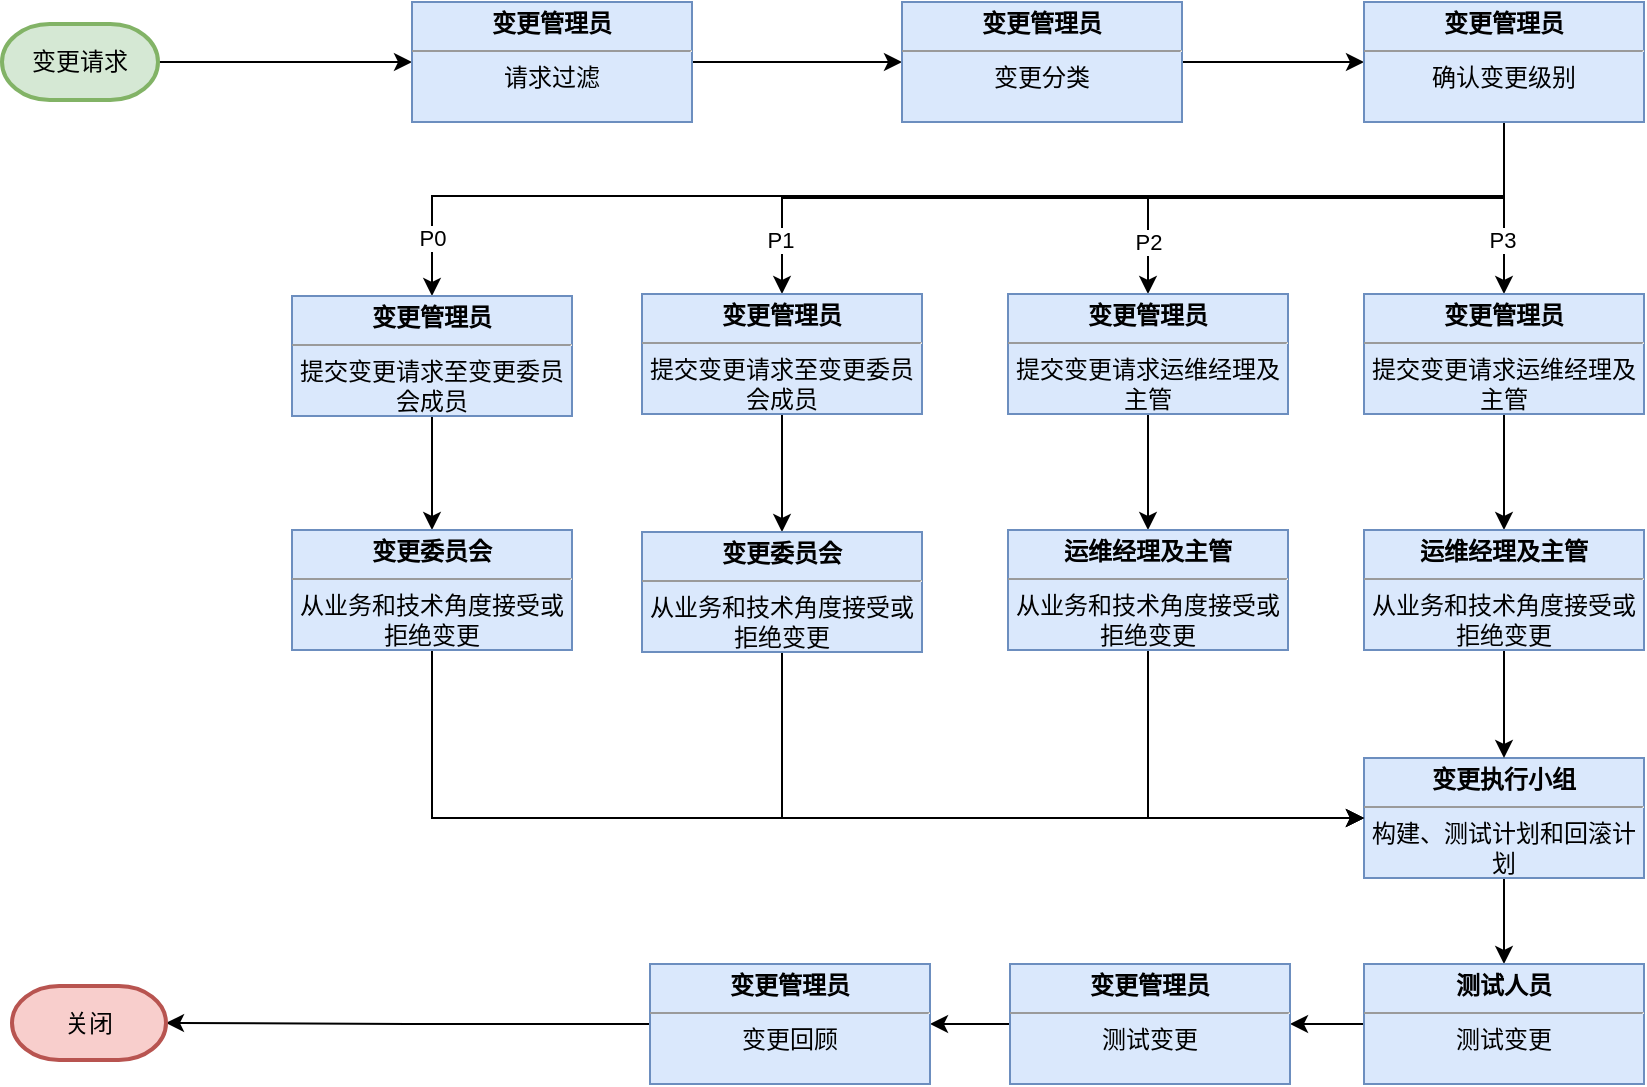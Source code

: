 <mxfile version="21.7.2" type="github">
  <diagram name="第 1 页" id="r8BKlPBKaMjwu3QvP3Yw">
    <mxGraphModel dx="1379" dy="756" grid="0" gridSize="10" guides="1" tooltips="1" connect="1" arrows="1" fold="1" page="0" pageScale="1" pageWidth="827" pageHeight="1169" math="0" shadow="0">
      <root>
        <mxCell id="0" />
        <mxCell id="1" parent="0" />
        <mxCell id="pQg7jKlTXWdwniI-N2uA-41" style="edgeStyle=orthogonalEdgeStyle;rounded=0;orthogonalLoop=1;jettySize=auto;html=1;exitX=1;exitY=0.5;exitDx=0;exitDy=0;exitPerimeter=0;entryX=0;entryY=0.5;entryDx=0;entryDy=0;" edge="1" parent="1" source="pQg7jKlTXWdwniI-N2uA-1" target="pQg7jKlTXWdwniI-N2uA-12">
          <mxGeometry relative="1" as="geometry" />
        </mxCell>
        <mxCell id="pQg7jKlTXWdwniI-N2uA-1" value="变更请求" style="strokeWidth=2;html=1;shape=mxgraph.flowchart.terminator;whiteSpace=wrap;fillColor=#d5e8d4;strokeColor=#82b366;" vertex="1" parent="1">
          <mxGeometry x="1" y="260" width="78" height="38" as="geometry" />
        </mxCell>
        <mxCell id="pQg7jKlTXWdwniI-N2uA-42" style="edgeStyle=orthogonalEdgeStyle;rounded=0;orthogonalLoop=1;jettySize=auto;html=1;exitX=1;exitY=0.5;exitDx=0;exitDy=0;entryX=0;entryY=0.5;entryDx=0;entryDy=0;" edge="1" parent="1" source="pQg7jKlTXWdwniI-N2uA-12" target="pQg7jKlTXWdwniI-N2uA-13">
          <mxGeometry relative="1" as="geometry" />
        </mxCell>
        <mxCell id="pQg7jKlTXWdwniI-N2uA-12" value="&lt;p style=&quot;margin:0px;margin-top:4px;text-align:center;&quot;&gt;&lt;b&gt;变更管理员&lt;/b&gt;&lt;/p&gt;&lt;hr size=&quot;1&quot;&gt;&lt;div style=&quot;text-align: center; height: 2px;&quot;&gt;请求过滤&lt;/div&gt;" style="verticalAlign=top;align=left;overflow=fill;fontSize=12;fontFamily=Helvetica;html=1;whiteSpace=wrap;fillColor=#dae8fc;strokeColor=#6c8ebf;" vertex="1" parent="1">
          <mxGeometry x="206" y="249" width="140" height="60" as="geometry" />
        </mxCell>
        <mxCell id="pQg7jKlTXWdwniI-N2uA-43" style="edgeStyle=orthogonalEdgeStyle;rounded=0;orthogonalLoop=1;jettySize=auto;html=1;exitX=1;exitY=0.5;exitDx=0;exitDy=0;entryX=0;entryY=0.5;entryDx=0;entryDy=0;" edge="1" parent="1" source="pQg7jKlTXWdwniI-N2uA-13" target="pQg7jKlTXWdwniI-N2uA-14">
          <mxGeometry relative="1" as="geometry" />
        </mxCell>
        <mxCell id="pQg7jKlTXWdwniI-N2uA-13" value="&lt;p style=&quot;margin:0px;margin-top:4px;text-align:center;&quot;&gt;&lt;b&gt;变更管理员&lt;/b&gt;&lt;/p&gt;&lt;hr size=&quot;1&quot;&gt;&lt;div style=&quot;text-align: center; height: 2px;&quot;&gt;变更分类&lt;/div&gt;" style="verticalAlign=top;align=left;overflow=fill;fontSize=12;fontFamily=Helvetica;html=1;whiteSpace=wrap;fillColor=#dae8fc;strokeColor=#6c8ebf;" vertex="1" parent="1">
          <mxGeometry x="451" y="249" width="140" height="60" as="geometry" />
        </mxCell>
        <mxCell id="pQg7jKlTXWdwniI-N2uA-16" value="" style="edgeStyle=orthogonalEdgeStyle;rounded=0;orthogonalLoop=1;jettySize=auto;html=1;" edge="1" parent="1" source="pQg7jKlTXWdwniI-N2uA-14" target="pQg7jKlTXWdwniI-N2uA-15">
          <mxGeometry relative="1" as="geometry" />
        </mxCell>
        <mxCell id="pQg7jKlTXWdwniI-N2uA-40" value="P3" style="edgeLabel;html=1;align=center;verticalAlign=middle;resizable=0;points=[];" vertex="1" connectable="0" parent="pQg7jKlTXWdwniI-N2uA-16">
          <mxGeometry x="0.35" relative="1" as="geometry">
            <mxPoint x="-1" y="1" as="offset" />
          </mxGeometry>
        </mxCell>
        <mxCell id="pQg7jKlTXWdwniI-N2uA-21" style="edgeStyle=orthogonalEdgeStyle;rounded=0;orthogonalLoop=1;jettySize=auto;html=1;entryX=0.5;entryY=0;entryDx=0;entryDy=0;" edge="1" parent="1" source="pQg7jKlTXWdwniI-N2uA-14" target="pQg7jKlTXWdwniI-N2uA-19">
          <mxGeometry relative="1" as="geometry">
            <Array as="points">
              <mxPoint x="752" y="346" />
              <mxPoint x="574" y="346" />
              <mxPoint x="574" y="386" />
            </Array>
          </mxGeometry>
        </mxCell>
        <mxCell id="pQg7jKlTXWdwniI-N2uA-39" value="P2" style="edgeLabel;html=1;align=center;verticalAlign=middle;resizable=0;points=[];" vertex="1" connectable="0" parent="pQg7jKlTXWdwniI-N2uA-21">
          <mxGeometry x="0.857" relative="1" as="geometry">
            <mxPoint y="-7" as="offset" />
          </mxGeometry>
        </mxCell>
        <mxCell id="pQg7jKlTXWdwniI-N2uA-22" style="edgeStyle=orthogonalEdgeStyle;rounded=0;orthogonalLoop=1;jettySize=auto;html=1;entryX=0.5;entryY=0;entryDx=0;entryDy=0;" edge="1" parent="1" source="pQg7jKlTXWdwniI-N2uA-14" target="pQg7jKlTXWdwniI-N2uA-20">
          <mxGeometry relative="1" as="geometry">
            <Array as="points">
              <mxPoint x="752" y="346" />
              <mxPoint x="216" y="346" />
            </Array>
          </mxGeometry>
        </mxCell>
        <mxCell id="pQg7jKlTXWdwniI-N2uA-33" value="P0" style="edgeLabel;html=1;align=center;verticalAlign=middle;resizable=0;points=[];" vertex="1" connectable="0" parent="pQg7jKlTXWdwniI-N2uA-22">
          <mxGeometry x="0.894" relative="1" as="geometry">
            <mxPoint y="4" as="offset" />
          </mxGeometry>
        </mxCell>
        <mxCell id="pQg7jKlTXWdwniI-N2uA-52" style="edgeStyle=orthogonalEdgeStyle;rounded=0;orthogonalLoop=1;jettySize=auto;html=1;exitX=0.5;exitY=1;exitDx=0;exitDy=0;entryX=0.5;entryY=0;entryDx=0;entryDy=0;" edge="1" parent="1" source="pQg7jKlTXWdwniI-N2uA-14" target="pQg7jKlTXWdwniI-N2uA-35">
          <mxGeometry relative="1" as="geometry">
            <Array as="points">
              <mxPoint x="752" y="347" />
              <mxPoint x="391" y="347" />
            </Array>
          </mxGeometry>
        </mxCell>
        <mxCell id="pQg7jKlTXWdwniI-N2uA-53" value="P1" style="edgeLabel;html=1;align=center;verticalAlign=middle;resizable=0;points=[];" vertex="1" connectable="0" parent="pQg7jKlTXWdwniI-N2uA-52">
          <mxGeometry x="0.877" y="-1" relative="1" as="geometry">
            <mxPoint as="offset" />
          </mxGeometry>
        </mxCell>
        <mxCell id="pQg7jKlTXWdwniI-N2uA-14" value="&lt;p style=&quot;margin:0px;margin-top:4px;text-align:center;&quot;&gt;&lt;b&gt;变更管理员&lt;/b&gt;&lt;/p&gt;&lt;hr size=&quot;1&quot;&gt;&lt;div style=&quot;text-align: center; height: 2px;&quot;&gt;确认变更级别&lt;/div&gt;" style="verticalAlign=top;align=left;overflow=fill;fontSize=12;fontFamily=Helvetica;html=1;whiteSpace=wrap;fillColor=#dae8fc;strokeColor=#6c8ebf;" vertex="1" parent="1">
          <mxGeometry x="682" y="249" width="140" height="60" as="geometry" />
        </mxCell>
        <mxCell id="pQg7jKlTXWdwniI-N2uA-51" style="edgeStyle=orthogonalEdgeStyle;rounded=0;orthogonalLoop=1;jettySize=auto;html=1;exitX=0.5;exitY=1;exitDx=0;exitDy=0;entryX=0.5;entryY=0;entryDx=0;entryDy=0;" edge="1" parent="1" source="pQg7jKlTXWdwniI-N2uA-15" target="pQg7jKlTXWdwniI-N2uA-50">
          <mxGeometry relative="1" as="geometry" />
        </mxCell>
        <mxCell id="pQg7jKlTXWdwniI-N2uA-15" value="&lt;p style=&quot;margin:0px;margin-top:4px;text-align:center;&quot;&gt;&lt;b&gt;变更管理员&lt;/b&gt;&lt;/p&gt;&lt;hr size=&quot;1&quot;&gt;&lt;div style=&quot;text-align: center; height: 2px;&quot;&gt;提交变更请求运维经理及主管&lt;br&gt;&lt;/div&gt;" style="verticalAlign=top;align=left;overflow=fill;fontSize=12;fontFamily=Helvetica;html=1;whiteSpace=wrap;fillColor=#dae8fc;strokeColor=#6c8ebf;" vertex="1" parent="1">
          <mxGeometry x="682" y="395" width="140" height="60" as="geometry" />
        </mxCell>
        <mxCell id="pQg7jKlTXWdwniI-N2uA-24" value="" style="edgeStyle=orthogonalEdgeStyle;rounded=0;orthogonalLoop=1;jettySize=auto;html=1;" edge="1" parent="1" source="pQg7jKlTXWdwniI-N2uA-17" target="pQg7jKlTXWdwniI-N2uA-23">
          <mxGeometry relative="1" as="geometry" />
        </mxCell>
        <mxCell id="pQg7jKlTXWdwniI-N2uA-17" value="&lt;p style=&quot;margin:0px;margin-top:4px;text-align:center;&quot;&gt;&lt;b&gt;变更执行小组&lt;/b&gt;&lt;/p&gt;&lt;hr size=&quot;1&quot;&gt;&lt;div style=&quot;text-align: center; height: 2px;&quot;&gt;构建、测试计划和回滚计划&lt;/div&gt;" style="verticalAlign=top;align=left;overflow=fill;fontSize=12;fontFamily=Helvetica;html=1;whiteSpace=wrap;fillColor=#dae8fc;strokeColor=#6c8ebf;" vertex="1" parent="1">
          <mxGeometry x="682" y="627" width="140" height="60" as="geometry" />
        </mxCell>
        <mxCell id="pQg7jKlTXWdwniI-N2uA-49" value="" style="edgeStyle=orthogonalEdgeStyle;rounded=0;orthogonalLoop=1;jettySize=auto;html=1;" edge="1" parent="1" source="pQg7jKlTXWdwniI-N2uA-19" target="pQg7jKlTXWdwniI-N2uA-48">
          <mxGeometry relative="1" as="geometry" />
        </mxCell>
        <mxCell id="pQg7jKlTXWdwniI-N2uA-19" value="&lt;p style=&quot;margin:0px;margin-top:4px;text-align:center;&quot;&gt;&lt;b&gt;变更管理员&lt;/b&gt;&lt;/p&gt;&lt;hr size=&quot;1&quot;&gt;&lt;div style=&quot;text-align: center; height: 2px;&quot;&gt;提交变更请求运维经理及主管&lt;/div&gt;" style="verticalAlign=top;align=left;overflow=fill;fontSize=12;fontFamily=Helvetica;html=1;whiteSpace=wrap;fillColor=#dae8fc;strokeColor=#6c8ebf;" vertex="1" parent="1">
          <mxGeometry x="504" y="395" width="140" height="60" as="geometry" />
        </mxCell>
        <mxCell id="pQg7jKlTXWdwniI-N2uA-45" value="" style="edgeStyle=orthogonalEdgeStyle;rounded=0;orthogonalLoop=1;jettySize=auto;html=1;" edge="1" parent="1" source="pQg7jKlTXWdwniI-N2uA-20" target="pQg7jKlTXWdwniI-N2uA-44">
          <mxGeometry relative="1" as="geometry" />
        </mxCell>
        <mxCell id="pQg7jKlTXWdwniI-N2uA-20" value="&lt;p style=&quot;margin:0px;margin-top:4px;text-align:center;&quot;&gt;&lt;b&gt;变更管理员&lt;/b&gt;&lt;/p&gt;&lt;hr size=&quot;1&quot;&gt;&lt;div style=&quot;text-align: center; height: 2px;&quot;&gt;提交变更请求至变更委员会成员&lt;/div&gt;" style="verticalAlign=top;align=left;overflow=fill;fontSize=12;fontFamily=Helvetica;html=1;whiteSpace=wrap;fillColor=#dae8fc;strokeColor=#6c8ebf;" vertex="1" parent="1">
          <mxGeometry x="146" y="396" width="140" height="60" as="geometry" />
        </mxCell>
        <mxCell id="pQg7jKlTXWdwniI-N2uA-55" style="edgeStyle=orthogonalEdgeStyle;rounded=0;orthogonalLoop=1;jettySize=auto;html=1;exitX=0;exitY=0.5;exitDx=0;exitDy=0;entryX=1;entryY=0.5;entryDx=0;entryDy=0;" edge="1" parent="1" source="pQg7jKlTXWdwniI-N2uA-23" target="pQg7jKlTXWdwniI-N2uA-25">
          <mxGeometry relative="1" as="geometry" />
        </mxCell>
        <mxCell id="pQg7jKlTXWdwniI-N2uA-23" value="&lt;p style=&quot;margin:0px;margin-top:4px;text-align:center;&quot;&gt;&lt;b&gt;测试人员&lt;/b&gt;&lt;/p&gt;&lt;hr size=&quot;1&quot;&gt;&lt;div style=&quot;text-align: center; height: 2px;&quot;&gt;测试变更&lt;/div&gt;" style="verticalAlign=top;align=left;overflow=fill;fontSize=12;fontFamily=Helvetica;html=1;whiteSpace=wrap;fillColor=#dae8fc;strokeColor=#6c8ebf;" vertex="1" parent="1">
          <mxGeometry x="682" y="730" width="140" height="60" as="geometry" />
        </mxCell>
        <mxCell id="pQg7jKlTXWdwniI-N2uA-28" value="" style="edgeStyle=orthogonalEdgeStyle;rounded=0;orthogonalLoop=1;jettySize=auto;html=1;" edge="1" parent="1" source="pQg7jKlTXWdwniI-N2uA-25" target="pQg7jKlTXWdwniI-N2uA-27">
          <mxGeometry relative="1" as="geometry" />
        </mxCell>
        <mxCell id="pQg7jKlTXWdwniI-N2uA-25" value="&lt;p style=&quot;margin:0px;margin-top:4px;text-align:center;&quot;&gt;&lt;b&gt;变更管理员&lt;/b&gt;&lt;/p&gt;&lt;hr size=&quot;1&quot;&gt;&lt;div style=&quot;text-align: center; height: 2px;&quot;&gt;测试变更&lt;/div&gt;" style="verticalAlign=top;align=left;overflow=fill;fontSize=12;fontFamily=Helvetica;html=1;whiteSpace=wrap;fillColor=#dae8fc;strokeColor=#6c8ebf;" vertex="1" parent="1">
          <mxGeometry x="505" y="730" width="140" height="60" as="geometry" />
        </mxCell>
        <mxCell id="pQg7jKlTXWdwniI-N2uA-32" style="edgeStyle=orthogonalEdgeStyle;rounded=0;orthogonalLoop=1;jettySize=auto;html=1;exitX=0;exitY=0.5;exitDx=0;exitDy=0;entryX=1;entryY=0.5;entryDx=0;entryDy=0;entryPerimeter=0;" edge="1" parent="1" source="pQg7jKlTXWdwniI-N2uA-27" target="pQg7jKlTXWdwniI-N2uA-31">
          <mxGeometry relative="1" as="geometry" />
        </mxCell>
        <mxCell id="pQg7jKlTXWdwniI-N2uA-27" value="&lt;p style=&quot;margin:0px;margin-top:4px;text-align:center;&quot;&gt;&lt;b&gt;变更管理员&lt;/b&gt;&lt;/p&gt;&lt;hr size=&quot;1&quot;&gt;&lt;div style=&quot;text-align: center; height: 2px;&quot;&gt;变更回顾&lt;/div&gt;" style="verticalAlign=top;align=left;overflow=fill;fontSize=12;fontFamily=Helvetica;html=1;whiteSpace=wrap;fillColor=#dae8fc;strokeColor=#6c8ebf;" vertex="1" parent="1">
          <mxGeometry x="325" y="730" width="140" height="60" as="geometry" />
        </mxCell>
        <mxCell id="pQg7jKlTXWdwniI-N2uA-31" value="关闭" style="strokeWidth=2;html=1;shape=mxgraph.flowchart.terminator;whiteSpace=wrap;fillColor=#f8cecc;strokeColor=#b85450;" vertex="1" parent="1">
          <mxGeometry x="6" y="741" width="77" height="37" as="geometry" />
        </mxCell>
        <mxCell id="pQg7jKlTXWdwniI-N2uA-47" style="edgeStyle=orthogonalEdgeStyle;rounded=0;orthogonalLoop=1;jettySize=auto;html=1;exitX=0.5;exitY=1;exitDx=0;exitDy=0;entryX=0.5;entryY=0;entryDx=0;entryDy=0;" edge="1" parent="1" source="pQg7jKlTXWdwniI-N2uA-35" target="pQg7jKlTXWdwniI-N2uA-46">
          <mxGeometry relative="1" as="geometry" />
        </mxCell>
        <mxCell id="pQg7jKlTXWdwniI-N2uA-35" value="&lt;p style=&quot;margin:0px;margin-top:4px;text-align:center;&quot;&gt;&lt;b&gt;变更管理员&lt;/b&gt;&lt;/p&gt;&lt;hr size=&quot;1&quot;&gt;&lt;div style=&quot;text-align: center; height: 2px;&quot;&gt;提交变更请求至变更委员会成员&lt;/div&gt;" style="verticalAlign=top;align=left;overflow=fill;fontSize=12;fontFamily=Helvetica;html=1;whiteSpace=wrap;fillColor=#dae8fc;strokeColor=#6c8ebf;" vertex="1" parent="1">
          <mxGeometry x="321" y="395" width="140" height="60" as="geometry" />
        </mxCell>
        <mxCell id="pQg7jKlTXWdwniI-N2uA-58" style="edgeStyle=orthogonalEdgeStyle;rounded=0;orthogonalLoop=1;jettySize=auto;html=1;exitX=0.5;exitY=1;exitDx=0;exitDy=0;entryX=0;entryY=0.5;entryDx=0;entryDy=0;" edge="1" parent="1" source="pQg7jKlTXWdwniI-N2uA-44" target="pQg7jKlTXWdwniI-N2uA-17">
          <mxGeometry relative="1" as="geometry" />
        </mxCell>
        <mxCell id="pQg7jKlTXWdwniI-N2uA-44" value="&lt;p style=&quot;margin:0px;margin-top:4px;text-align:center;&quot;&gt;&lt;b&gt;变更委员会&lt;br&gt;&lt;/b&gt;&lt;/p&gt;&lt;hr size=&quot;1&quot;&gt;&lt;div style=&quot;text-align: center; height: 2px;&quot;&gt;从业务和技术角度接受或拒绝变更&lt;/div&gt;" style="verticalAlign=top;align=left;overflow=fill;fontSize=12;fontFamily=Helvetica;html=1;whiteSpace=wrap;fillColor=#dae8fc;strokeColor=#6c8ebf;" vertex="1" parent="1">
          <mxGeometry x="146" y="513" width="140" height="60" as="geometry" />
        </mxCell>
        <mxCell id="pQg7jKlTXWdwniI-N2uA-57" style="edgeStyle=orthogonalEdgeStyle;rounded=0;orthogonalLoop=1;jettySize=auto;html=1;exitX=0.5;exitY=1;exitDx=0;exitDy=0;entryX=0;entryY=0.5;entryDx=0;entryDy=0;" edge="1" parent="1" source="pQg7jKlTXWdwniI-N2uA-46" target="pQg7jKlTXWdwniI-N2uA-17">
          <mxGeometry relative="1" as="geometry" />
        </mxCell>
        <mxCell id="pQg7jKlTXWdwniI-N2uA-46" value="&lt;p style=&quot;margin:0px;margin-top:4px;text-align:center;&quot;&gt;&lt;b&gt;变更委员会&lt;/b&gt;&lt;br&gt;&lt;/p&gt;&lt;hr size=&quot;1&quot;&gt;&lt;div style=&quot;text-align: center; height: 2px;&quot;&gt;从业务和技术角度接受或拒绝变更&lt;br&gt;&lt;/div&gt;" style="verticalAlign=top;align=left;overflow=fill;fontSize=12;fontFamily=Helvetica;html=1;whiteSpace=wrap;fillColor=#dae8fc;strokeColor=#6c8ebf;" vertex="1" parent="1">
          <mxGeometry x="321" y="514" width="140" height="60" as="geometry" />
        </mxCell>
        <mxCell id="pQg7jKlTXWdwniI-N2uA-56" style="edgeStyle=orthogonalEdgeStyle;rounded=0;orthogonalLoop=1;jettySize=auto;html=1;exitX=0.5;exitY=1;exitDx=0;exitDy=0;entryX=0;entryY=0.5;entryDx=0;entryDy=0;" edge="1" parent="1" source="pQg7jKlTXWdwniI-N2uA-48" target="pQg7jKlTXWdwniI-N2uA-17">
          <mxGeometry relative="1" as="geometry" />
        </mxCell>
        <mxCell id="pQg7jKlTXWdwniI-N2uA-48" value="&lt;p style=&quot;margin:0px;margin-top:4px;text-align:center;&quot;&gt;&lt;b&gt;运维经理及主管&lt;br&gt;&lt;/b&gt;&lt;/p&gt;&lt;hr size=&quot;1&quot;&gt;&lt;div style=&quot;text-align: center; height: 2px;&quot;&gt;从业务和技术角度接受或拒绝变更&lt;br&gt;&lt;/div&gt;" style="verticalAlign=top;align=left;overflow=fill;fontSize=12;fontFamily=Helvetica;html=1;whiteSpace=wrap;fillColor=#dae8fc;strokeColor=#6c8ebf;" vertex="1" parent="1">
          <mxGeometry x="504" y="513" width="140" height="60" as="geometry" />
        </mxCell>
        <mxCell id="pQg7jKlTXWdwniI-N2uA-54" style="edgeStyle=orthogonalEdgeStyle;rounded=0;orthogonalLoop=1;jettySize=auto;html=1;exitX=0.5;exitY=1;exitDx=0;exitDy=0;entryX=0.5;entryY=0;entryDx=0;entryDy=0;" edge="1" parent="1" source="pQg7jKlTXWdwniI-N2uA-50" target="pQg7jKlTXWdwniI-N2uA-17">
          <mxGeometry relative="1" as="geometry" />
        </mxCell>
        <mxCell id="pQg7jKlTXWdwniI-N2uA-50" value="&lt;p style=&quot;margin:0px;margin-top:4px;text-align:center;&quot;&gt;&lt;b&gt;运维经理及主管&lt;br&gt;&lt;/b&gt;&lt;/p&gt;&lt;hr size=&quot;1&quot;&gt;&lt;div style=&quot;text-align: center; height: 2px;&quot;&gt;从业务和技术角度接受或拒绝变更&lt;br&gt;&lt;/div&gt;" style="verticalAlign=top;align=left;overflow=fill;fontSize=12;fontFamily=Helvetica;html=1;whiteSpace=wrap;fillColor=#dae8fc;strokeColor=#6c8ebf;" vertex="1" parent="1">
          <mxGeometry x="682" y="513" width="140" height="60" as="geometry" />
        </mxCell>
      </root>
    </mxGraphModel>
  </diagram>
</mxfile>
